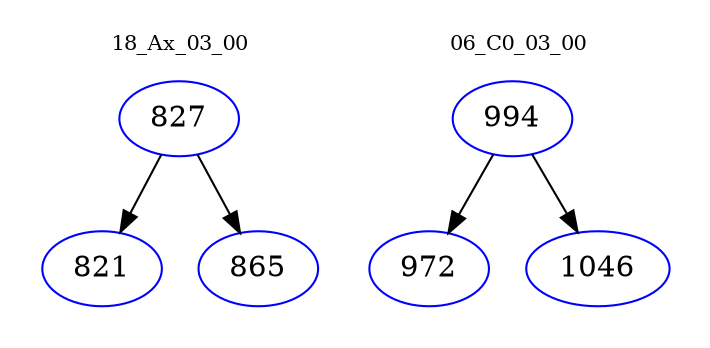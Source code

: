 digraph{
subgraph cluster_0 {
color = white
label = "18_Ax_03_00";
fontsize=10;
T0_827 [label="827", color="blue"]
T0_827 -> T0_821 [color="black"]
T0_821 [label="821", color="blue"]
T0_827 -> T0_865 [color="black"]
T0_865 [label="865", color="blue"]
}
subgraph cluster_1 {
color = white
label = "06_C0_03_00";
fontsize=10;
T1_994 [label="994", color="blue"]
T1_994 -> T1_972 [color="black"]
T1_972 [label="972", color="blue"]
T1_994 -> T1_1046 [color="black"]
T1_1046 [label="1046", color="blue"]
}
}
